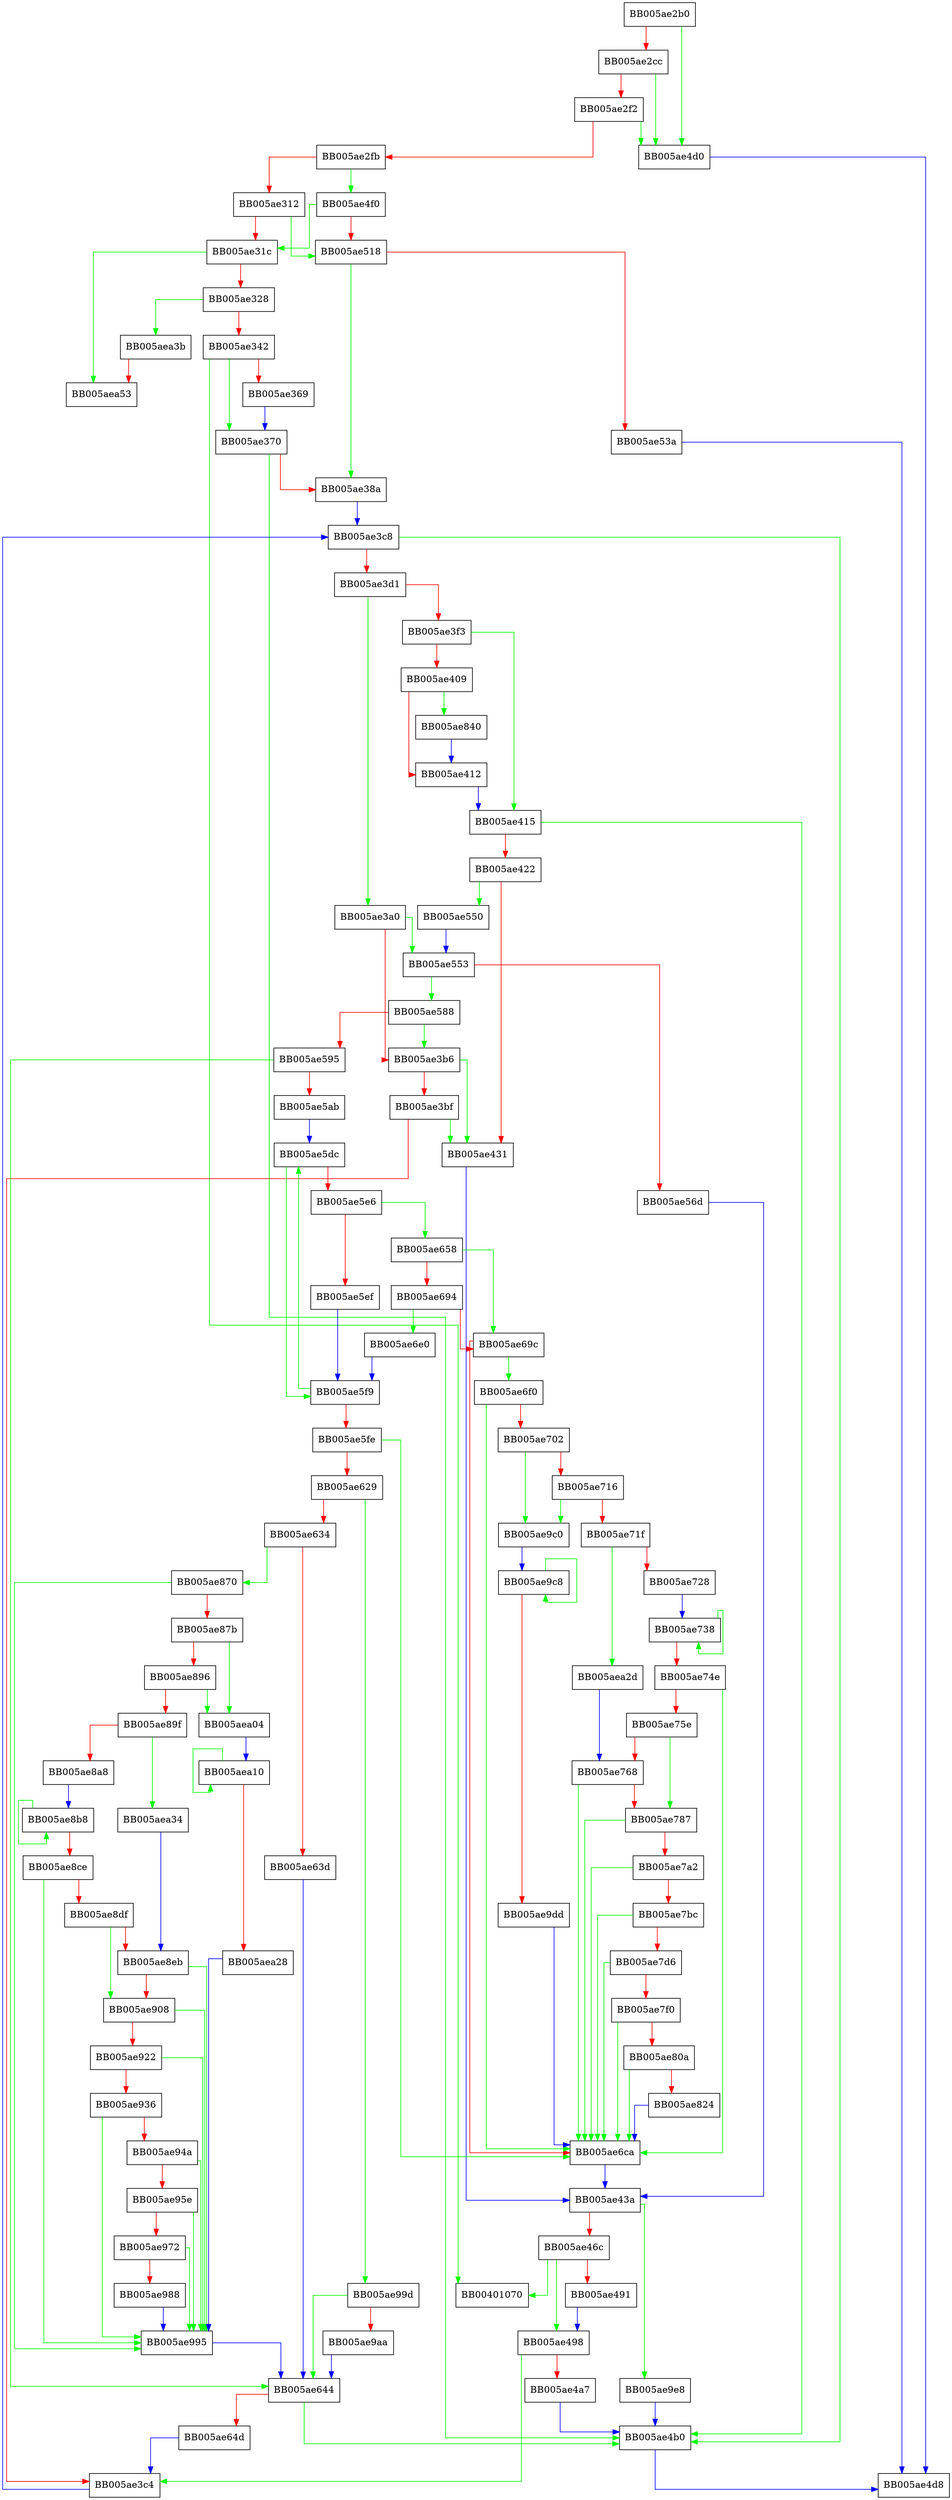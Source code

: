 digraph b64_read {
  node [shape="box"];
  graph [splines=ortho];
  BB005ae2b0 -> BB005ae4d0 [color="green"];
  BB005ae2b0 -> BB005ae2cc [color="red"];
  BB005ae2cc -> BB005ae4d0 [color="green"];
  BB005ae2cc -> BB005ae2f2 [color="red"];
  BB005ae2f2 -> BB005ae4d0 [color="green"];
  BB005ae2f2 -> BB005ae2fb [color="red"];
  BB005ae2fb -> BB005ae4f0 [color="green"];
  BB005ae2fb -> BB005ae312 [color="red"];
  BB005ae312 -> BB005ae518 [color="green"];
  BB005ae312 -> BB005ae31c [color="red"];
  BB005ae31c -> BB005aea53 [color="green"];
  BB005ae31c -> BB005ae328 [color="red"];
  BB005ae328 -> BB005aea3b [color="green"];
  BB005ae328 -> BB005ae342 [color="red"];
  BB005ae342 -> BB00401070 [color="green"];
  BB005ae342 -> BB005ae370 [color="green"];
  BB005ae342 -> BB005ae369 [color="red"];
  BB005ae369 -> BB005ae370 [color="blue"];
  BB005ae370 -> BB005ae4b0 [color="green"];
  BB005ae370 -> BB005ae38a [color="red"];
  BB005ae38a -> BB005ae3c8 [color="blue"];
  BB005ae3a0 -> BB005ae553 [color="green"];
  BB005ae3a0 -> BB005ae3b6 [color="red"];
  BB005ae3b6 -> BB005ae431 [color="green"];
  BB005ae3b6 -> BB005ae3bf [color="red"];
  BB005ae3bf -> BB005ae431 [color="green"];
  BB005ae3bf -> BB005ae3c4 [color="red"];
  BB005ae3c4 -> BB005ae3c8 [color="blue"];
  BB005ae3c8 -> BB005ae4b0 [color="green"];
  BB005ae3c8 -> BB005ae3d1 [color="red"];
  BB005ae3d1 -> BB005ae3a0 [color="green"];
  BB005ae3d1 -> BB005ae3f3 [color="red"];
  BB005ae3f3 -> BB005ae415 [color="green"];
  BB005ae3f3 -> BB005ae409 [color="red"];
  BB005ae409 -> BB005ae840 [color="green"];
  BB005ae409 -> BB005ae412 [color="red"];
  BB005ae412 -> BB005ae415 [color="blue"];
  BB005ae415 -> BB005ae4b0 [color="green"];
  BB005ae415 -> BB005ae422 [color="red"];
  BB005ae422 -> BB005ae550 [color="green"];
  BB005ae422 -> BB005ae431 [color="red"];
  BB005ae431 -> BB005ae43a [color="blue"];
  BB005ae43a -> BB005ae9e8 [color="green"];
  BB005ae43a -> BB005ae46c [color="red"];
  BB005ae46c -> BB00401070 [color="green"];
  BB005ae46c -> BB005ae498 [color="green"];
  BB005ae46c -> BB005ae491 [color="red"];
  BB005ae491 -> BB005ae498 [color="blue"];
  BB005ae498 -> BB005ae3c4 [color="green"];
  BB005ae498 -> BB005ae4a7 [color="red"];
  BB005ae4a7 -> BB005ae4b0 [color="blue"];
  BB005ae4b0 -> BB005ae4d8 [color="blue"];
  BB005ae4d0 -> BB005ae4d8 [color="blue"];
  BB005ae4f0 -> BB005ae31c [color="green"];
  BB005ae4f0 -> BB005ae518 [color="red"];
  BB005ae518 -> BB005ae38a [color="green"];
  BB005ae518 -> BB005ae53a [color="red"];
  BB005ae53a -> BB005ae4d8 [color="blue"];
  BB005ae550 -> BB005ae553 [color="blue"];
  BB005ae553 -> BB005ae588 [color="green"];
  BB005ae553 -> BB005ae56d [color="red"];
  BB005ae56d -> BB005ae43a [color="blue"];
  BB005ae588 -> BB005ae3b6 [color="green"];
  BB005ae588 -> BB005ae595 [color="red"];
  BB005ae595 -> BB005ae644 [color="green"];
  BB005ae595 -> BB005ae5ab [color="red"];
  BB005ae5ab -> BB005ae5dc [color="blue"];
  BB005ae5dc -> BB005ae5f9 [color="green"];
  BB005ae5dc -> BB005ae5e6 [color="red"];
  BB005ae5e6 -> BB005ae658 [color="green"];
  BB005ae5e6 -> BB005ae5ef [color="red"];
  BB005ae5ef -> BB005ae5f9 [color="blue"];
  BB005ae5f9 -> BB005ae5dc [color="green"];
  BB005ae5f9 -> BB005ae5fe [color="red"];
  BB005ae5fe -> BB005ae6ca [color="green"];
  BB005ae5fe -> BB005ae629 [color="red"];
  BB005ae629 -> BB005ae99d [color="green"];
  BB005ae629 -> BB005ae634 [color="red"];
  BB005ae634 -> BB005ae870 [color="green"];
  BB005ae634 -> BB005ae63d [color="red"];
  BB005ae63d -> BB005ae644 [color="blue"];
  BB005ae644 -> BB005ae4b0 [color="green"];
  BB005ae644 -> BB005ae64d [color="red"];
  BB005ae64d -> BB005ae3c4 [color="blue"];
  BB005ae658 -> BB005ae69c [color="green"];
  BB005ae658 -> BB005ae694 [color="red"];
  BB005ae694 -> BB005ae6e0 [color="green"];
  BB005ae694 -> BB005ae69c [color="red"];
  BB005ae69c -> BB005ae6f0 [color="green"];
  BB005ae69c -> BB005ae6ca [color="red"];
  BB005ae6ca -> BB005ae43a [color="blue"];
  BB005ae6e0 -> BB005ae5f9 [color="blue"];
  BB005ae6f0 -> BB005ae6ca [color="green"];
  BB005ae6f0 -> BB005ae702 [color="red"];
  BB005ae702 -> BB005ae9c0 [color="green"];
  BB005ae702 -> BB005ae716 [color="red"];
  BB005ae716 -> BB005ae9c0 [color="green"];
  BB005ae716 -> BB005ae71f [color="red"];
  BB005ae71f -> BB005aea2d [color="green"];
  BB005ae71f -> BB005ae728 [color="red"];
  BB005ae728 -> BB005ae738 [color="blue"];
  BB005ae738 -> BB005ae738 [color="green"];
  BB005ae738 -> BB005ae74e [color="red"];
  BB005ae74e -> BB005ae6ca [color="green"];
  BB005ae74e -> BB005ae75e [color="red"];
  BB005ae75e -> BB005ae787 [color="green"];
  BB005ae75e -> BB005ae768 [color="red"];
  BB005ae768 -> BB005ae6ca [color="green"];
  BB005ae768 -> BB005ae787 [color="red"];
  BB005ae787 -> BB005ae6ca [color="green"];
  BB005ae787 -> BB005ae7a2 [color="red"];
  BB005ae7a2 -> BB005ae6ca [color="green"];
  BB005ae7a2 -> BB005ae7bc [color="red"];
  BB005ae7bc -> BB005ae6ca [color="green"];
  BB005ae7bc -> BB005ae7d6 [color="red"];
  BB005ae7d6 -> BB005ae6ca [color="green"];
  BB005ae7d6 -> BB005ae7f0 [color="red"];
  BB005ae7f0 -> BB005ae6ca [color="green"];
  BB005ae7f0 -> BB005ae80a [color="red"];
  BB005ae80a -> BB005ae6ca [color="green"];
  BB005ae80a -> BB005ae824 [color="red"];
  BB005ae824 -> BB005ae6ca [color="blue"];
  BB005ae840 -> BB005ae412 [color="blue"];
  BB005ae870 -> BB005ae995 [color="green"];
  BB005ae870 -> BB005ae87b [color="red"];
  BB005ae87b -> BB005aea04 [color="green"];
  BB005ae87b -> BB005ae896 [color="red"];
  BB005ae896 -> BB005aea04 [color="green"];
  BB005ae896 -> BB005ae89f [color="red"];
  BB005ae89f -> BB005aea34 [color="green"];
  BB005ae89f -> BB005ae8a8 [color="red"];
  BB005ae8a8 -> BB005ae8b8 [color="blue"];
  BB005ae8b8 -> BB005ae8b8 [color="green"];
  BB005ae8b8 -> BB005ae8ce [color="red"];
  BB005ae8ce -> BB005ae995 [color="green"];
  BB005ae8ce -> BB005ae8df [color="red"];
  BB005ae8df -> BB005ae908 [color="green"];
  BB005ae8df -> BB005ae8eb [color="red"];
  BB005ae8eb -> BB005ae995 [color="green"];
  BB005ae8eb -> BB005ae908 [color="red"];
  BB005ae908 -> BB005ae995 [color="green"];
  BB005ae908 -> BB005ae922 [color="red"];
  BB005ae922 -> BB005ae995 [color="green"];
  BB005ae922 -> BB005ae936 [color="red"];
  BB005ae936 -> BB005ae995 [color="green"];
  BB005ae936 -> BB005ae94a [color="red"];
  BB005ae94a -> BB005ae995 [color="green"];
  BB005ae94a -> BB005ae95e [color="red"];
  BB005ae95e -> BB005ae995 [color="green"];
  BB005ae95e -> BB005ae972 [color="red"];
  BB005ae972 -> BB005ae995 [color="green"];
  BB005ae972 -> BB005ae988 [color="red"];
  BB005ae988 -> BB005ae995 [color="blue"];
  BB005ae995 -> BB005ae644 [color="blue"];
  BB005ae99d -> BB005ae644 [color="green"];
  BB005ae99d -> BB005ae9aa [color="red"];
  BB005ae9aa -> BB005ae644 [color="blue"];
  BB005ae9c0 -> BB005ae9c8 [color="blue"];
  BB005ae9c8 -> BB005ae9c8 [color="green"];
  BB005ae9c8 -> BB005ae9dd [color="red"];
  BB005ae9dd -> BB005ae6ca [color="blue"];
  BB005ae9e8 -> BB005ae4b0 [color="blue"];
  BB005aea04 -> BB005aea10 [color="blue"];
  BB005aea10 -> BB005aea10 [color="green"];
  BB005aea10 -> BB005aea28 [color="red"];
  BB005aea28 -> BB005ae995 [color="blue"];
  BB005aea2d -> BB005ae768 [color="blue"];
  BB005aea34 -> BB005ae8eb [color="blue"];
  BB005aea3b -> BB005aea53 [color="red"];
}